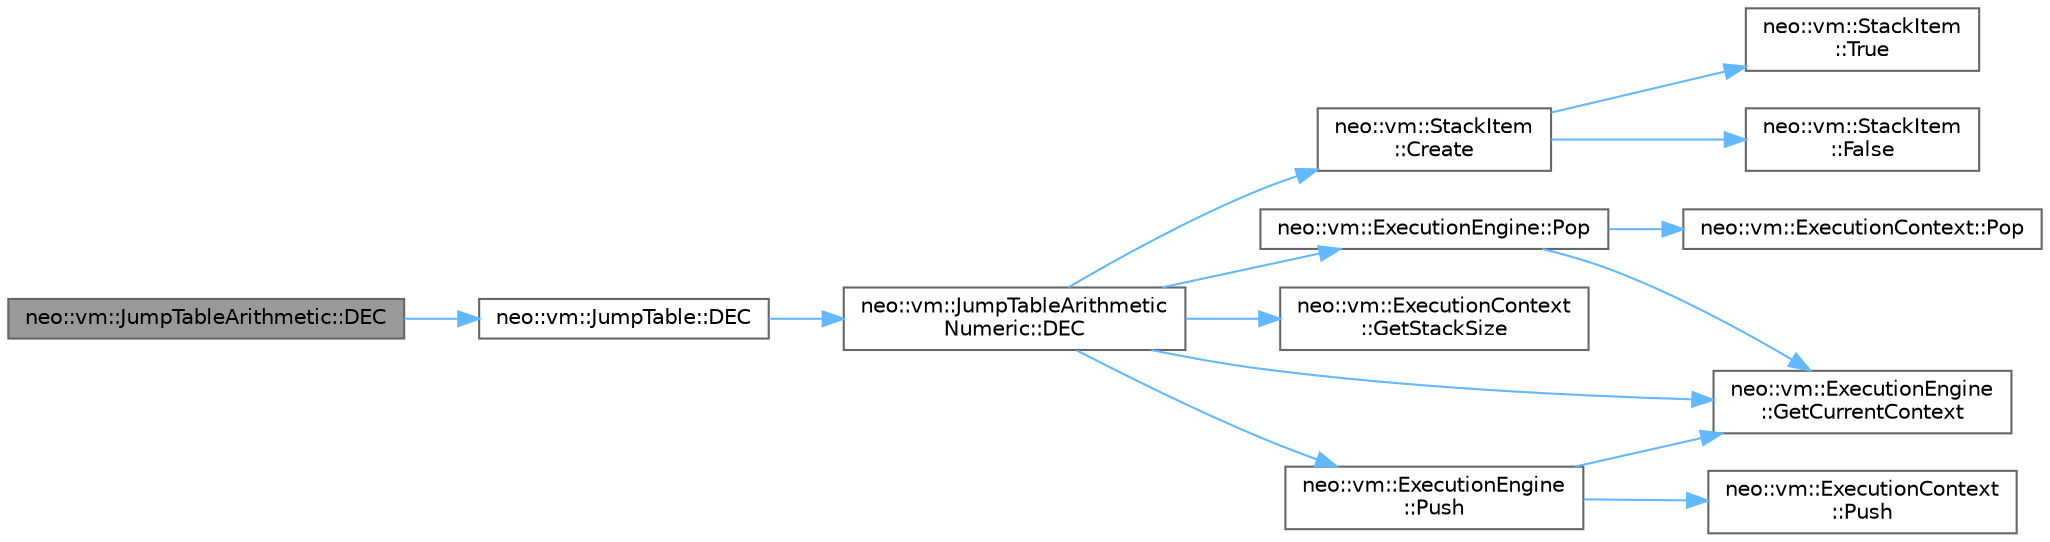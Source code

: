 digraph "neo::vm::JumpTableArithmetic::DEC"
{
 // LATEX_PDF_SIZE
  bgcolor="transparent";
  edge [fontname=Helvetica,fontsize=10,labelfontname=Helvetica,labelfontsize=10];
  node [fontname=Helvetica,fontsize=10,shape=box,height=0.2,width=0.4];
  rankdir="LR";
  Node1 [id="Node000001",label="neo::vm::JumpTableArithmetic::DEC",height=0.2,width=0.4,color="gray40", fillcolor="grey60", style="filled", fontcolor="black",tooltip=" "];
  Node1 -> Node2 [id="edge14_Node000001_Node000002",color="steelblue1",style="solid",tooltip=" "];
  Node2 [id="Node000002",label="neo::vm::JumpTable::DEC",height=0.2,width=0.4,color="grey40", fillcolor="white", style="filled",URL="$classneo_1_1vm_1_1_jump_table.html#a326a7ae366a41c10216f2a3a95c0ca86",tooltip=" "];
  Node2 -> Node3 [id="edge15_Node000002_Node000003",color="steelblue1",style="solid",tooltip=" "];
  Node3 [id="Node000003",label="neo::vm::JumpTableArithmetic\lNumeric::DEC",height=0.2,width=0.4,color="grey40", fillcolor="white", style="filled",URL="$classneo_1_1vm_1_1_jump_table_arithmetic_numeric.html#a0c7db4d61c05fee564c3861dddf6c245",tooltip=" "];
  Node3 -> Node4 [id="edge16_Node000003_Node000004",color="steelblue1",style="solid",tooltip=" "];
  Node4 [id="Node000004",label="neo::vm::StackItem\l::Create",height=0.2,width=0.4,color="grey40", fillcolor="white", style="filled",URL="$classneo_1_1vm_1_1_stack_item.html#a1d67a8c02d58d56410378b997c2e7855",tooltip="Creates a primitive stack item."];
  Node4 -> Node5 [id="edge17_Node000004_Node000005",color="steelblue1",style="solid",tooltip=" "];
  Node5 [id="Node000005",label="neo::vm::StackItem\l::False",height=0.2,width=0.4,color="grey40", fillcolor="white", style="filled",URL="$classneo_1_1vm_1_1_stack_item.html#a759c1a70f6481936eb089083a5fa2d4e",tooltip="Gets the false stack item."];
  Node4 -> Node6 [id="edge18_Node000004_Node000006",color="steelblue1",style="solid",tooltip=" "];
  Node6 [id="Node000006",label="neo::vm::StackItem\l::True",height=0.2,width=0.4,color="grey40", fillcolor="white", style="filled",URL="$classneo_1_1vm_1_1_stack_item.html#ac5c88a02b66663d80e61942bb425391c",tooltip="Gets the true stack item."];
  Node3 -> Node7 [id="edge19_Node000003_Node000007",color="steelblue1",style="solid",tooltip=" "];
  Node7 [id="Node000007",label="neo::vm::ExecutionEngine\l::GetCurrentContext",height=0.2,width=0.4,color="grey40", fillcolor="white", style="filled",URL="$classneo_1_1vm_1_1_execution_engine.html#a8301f5b182f15a7c9302c1b65cbf9220",tooltip="Gets the current context."];
  Node3 -> Node8 [id="edge20_Node000003_Node000008",color="steelblue1",style="solid",tooltip=" "];
  Node8 [id="Node000008",label="neo::vm::ExecutionContext\l::GetStackSize",height=0.2,width=0.4,color="grey40", fillcolor="white", style="filled",URL="$classneo_1_1vm_1_1_execution_context.html#a66f775f55ad049e1d3363a6a0bf8b511",tooltip="Gets the stack size."];
  Node3 -> Node9 [id="edge21_Node000003_Node000009",color="steelblue1",style="solid",tooltip=" "];
  Node9 [id="Node000009",label="neo::vm::ExecutionEngine::Pop",height=0.2,width=0.4,color="grey40", fillcolor="white", style="filled",URL="$classneo_1_1vm_1_1_execution_engine.html#a394ac4f0ef4a6c3e6ad98c2fc8e6ed68",tooltip="Pops an item from the evaluation stack."];
  Node9 -> Node7 [id="edge22_Node000009_Node000007",color="steelblue1",style="solid",tooltip=" "];
  Node9 -> Node10 [id="edge23_Node000009_Node000010",color="steelblue1",style="solid",tooltip=" "];
  Node10 [id="Node000010",label="neo::vm::ExecutionContext::Pop",height=0.2,width=0.4,color="grey40", fillcolor="white", style="filled",URL="$classneo_1_1vm_1_1_execution_context.html#a70bded0f390d335569c242c8d0adc97a",tooltip="Pops an item from the evaluation stack."];
  Node3 -> Node11 [id="edge24_Node000003_Node000011",color="steelblue1",style="solid",tooltip=" "];
  Node11 [id="Node000011",label="neo::vm::ExecutionEngine\l::Push",height=0.2,width=0.4,color="grey40", fillcolor="white", style="filled",URL="$classneo_1_1vm_1_1_execution_engine.html#ac4c7337cbe6847beb734f3b788d8b6de",tooltip="Pushes an item onto the evaluation stack."];
  Node11 -> Node7 [id="edge25_Node000011_Node000007",color="steelblue1",style="solid",tooltip=" "];
  Node11 -> Node12 [id="edge26_Node000011_Node000012",color="steelblue1",style="solid",tooltip=" "];
  Node12 [id="Node000012",label="neo::vm::ExecutionContext\l::Push",height=0.2,width=0.4,color="grey40", fillcolor="white", style="filled",URL="$classneo_1_1vm_1_1_execution_context.html#ad1554da2b9a026e84808153d8d4c821d",tooltip="Pushes an item onto the evaluation stack."];
}
